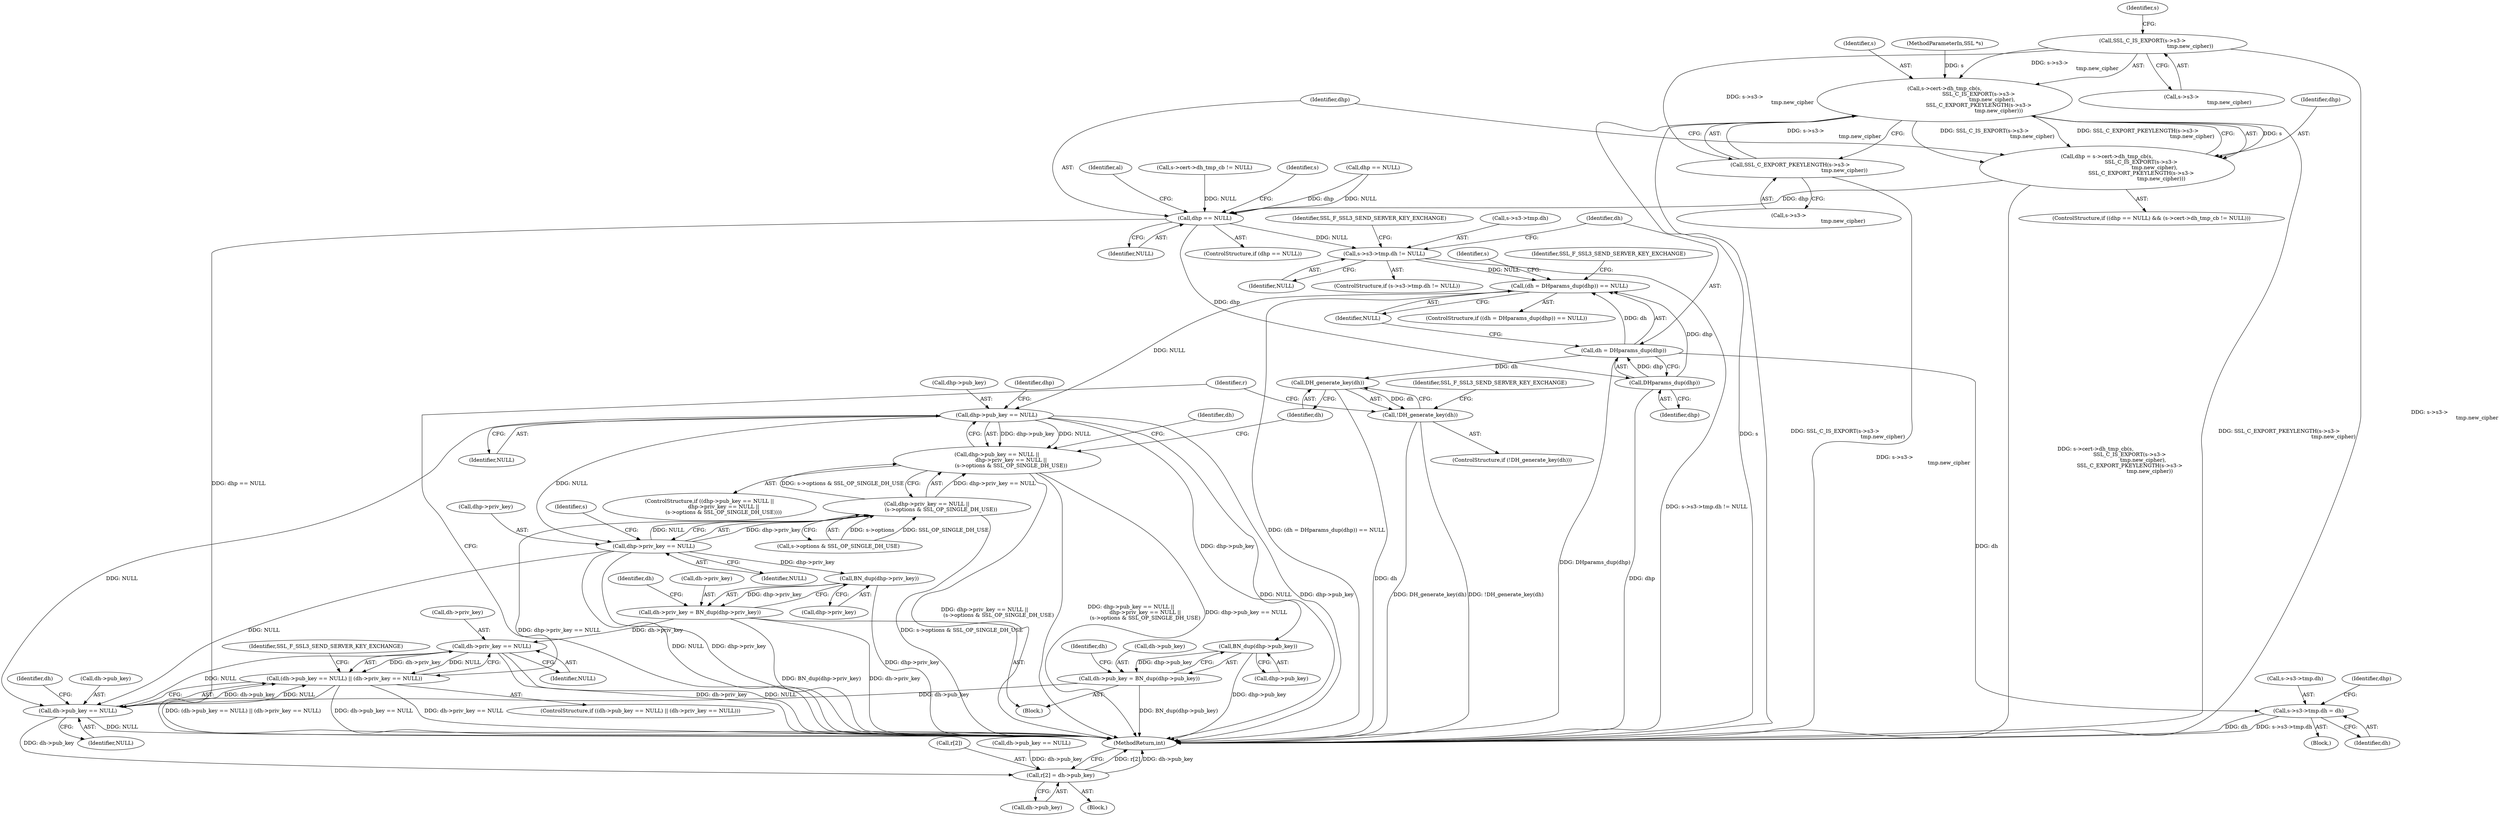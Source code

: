 digraph "1_openssl_c5b831f21d0d29d1e517d139d9d101763f60c9a2_1@pointer" {
"1000327" [label="(Call,SSL_C_IS_EXPORT(s->s3->\n                                                         tmp.new_cipher))"];
"1000325" [label="(Call,s->cert->dh_tmp_cb(s,\n                                         SSL_C_IS_EXPORT(s->s3->\n                                                         tmp.new_cipher),\n                                         SSL_C_EXPORT_PKEYLENGTH(s->s3->\n                                                                 tmp.new_cipher)))"];
"1000323" [label="(Call,dhp = s->cert->dh_tmp_cb(s,\n                                         SSL_C_IS_EXPORT(s->s3->\n                                                         tmp.new_cipher),\n                                         SSL_C_EXPORT_PKEYLENGTH(s->s3->\n                                                                 tmp.new_cipher)))"];
"1000344" [label="(Call,dhp == NULL)"];
"1000356" [label="(Call,s->s3->tmp.dh != NULL)"];
"1000371" [label="(Call,(dh = DHparams_dup(dhp)) == NULL)"];
"1000393" [label="(Call,dhp->pub_key == NULL)"];
"1000392" [label="(Call,dhp->pub_key == NULL ||\n                 dhp->priv_key == NULL ||\n                 (s->options & SSL_OP_SINGLE_DH_USE))"];
"1000399" [label="(Call,dhp->priv_key == NULL)"];
"1000398" [label="(Call,dhp->priv_key == NULL ||\n                 (s->options & SSL_OP_SINGLE_DH_USE))"];
"1000433" [label="(Call,BN_dup(dhp->priv_key))"];
"1000429" [label="(Call,dh->priv_key = BN_dup(dhp->priv_key))"];
"1000444" [label="(Call,dh->priv_key == NULL)"];
"1000438" [label="(Call,(dh->pub_key == NULL) || (dh->priv_key == NULL))"];
"1000439" [label="(Call,dh->pub_key == NULL)"];
"1000517" [label="(Call,r[2] = dh->pub_key)"];
"1000425" [label="(Call,BN_dup(dhp->pub_key))"];
"1000421" [label="(Call,dh->pub_key = BN_dup(dhp->pub_key))"];
"1000374" [label="(Call,DHparams_dup(dhp))"];
"1000372" [label="(Call,dh = DHparams_dup(dhp))"];
"1000382" [label="(Call,s->s3->tmp.dh = dh)"];
"1000412" [label="(Call,DH_generate_key(dh))"];
"1000411" [label="(Call,!DH_generate_key(dh))"];
"1000335" [label="(Call,SSL_C_EXPORT_PKEYLENGTH(s->s3->\n                                                                 tmp.new_cipher))"];
"1000439" [label="(Call,dh->pub_key == NULL)"];
"1000379" [label="(Identifier,SSL_F_SSL3_SEND_SERVER_KEY_EXCHANGE)"];
"1000421" [label="(Call,dh->pub_key = BN_dup(dhp->pub_key))"];
"1000360" [label="(Identifier,s)"];
"1000438" [label="(Call,(dh->pub_key == NULL) || (dh->priv_key == NULL))"];
"1000446" [label="(Identifier,dh)"];
"1000339" [label="(Identifier,s)"];
"1000311" [label="(ControlStructure,if ((dhp == NULL) && (s->cert->dh_tmp_cb != NULL)))"];
"1000386" [label="(Identifier,s)"];
"1000327" [label="(Call,SSL_C_IS_EXPORT(s->s3->\n                                                         tmp.new_cipher))"];
"1000344" [label="(Call,dhp == NULL)"];
"1000376" [label="(Identifier,NULL)"];
"1000326" [label="(Identifier,s)"];
"1000398" [label="(Call,dhp->priv_key == NULL ||\n                 (s->options & SSL_OP_SINGLE_DH_USE))"];
"1000413" [label="(Identifier,dh)"];
"1000524" [label="(MethodReturn,int)"];
"1000372" [label="(Call,dh = DHparams_dup(dhp))"];
"1000440" [label="(Call,dh->pub_key)"];
"1000335" [label="(Call,SSL_C_EXPORT_PKEYLENGTH(s->s3->\n                                                                 tmp.new_cipher))"];
"1000393" [label="(Call,dhp->pub_key == NULL)"];
"1000423" [label="(Identifier,dh)"];
"1000400" [label="(Call,dhp->priv_key)"];
"1000422" [label="(Call,dh->pub_key)"];
"1000383" [label="(Call,s->s3->tmp.dh)"];
"1000444" [label="(Call,dh->priv_key == NULL)"];
"1000356" [label="(Call,s->s3->tmp.dh != NULL)"];
"1000382" [label="(Call,s->s3->tmp.dh = dh)"];
"1000445" [label="(Call,dh->priv_key)"];
"1000355" [label="(ControlStructure,if (s->s3->tmp.dh != NULL))"];
"1000416" [label="(Identifier,SSL_F_SSL3_SEND_SERVER_KEY_EXCHANGE)"];
"1000364" [label="(Identifier,NULL)"];
"1000434" [label="(Call,dhp->priv_key)"];
"1000305" [label="(Block,)"];
"1000425" [label="(Call,BN_dup(dhp->pub_key))"];
"1000346" [label="(Identifier,NULL)"];
"1000451" [label="(Identifier,SSL_F_SSL3_SEND_SERVER_KEY_EXCHANGE)"];
"1000374" [label="(Call,DHparams_dup(dhp))"];
"1000412" [label="(Call,DH_generate_key(dh))"];
"1000391" [label="(ControlStructure,if ((dhp->pub_key == NULL ||\n                 dhp->priv_key == NULL ||\n                 (s->options & SSL_OP_SINGLE_DH_USE))))"];
"1000325" [label="(Call,s->cert->dh_tmp_cb(s,\n                                         SSL_C_IS_EXPORT(s->s3->\n                                                         tmp.new_cipher),\n                                         SSL_C_EXPORT_PKEYLENGTH(s->s3->\n                                                                 tmp.new_cipher)))"];
"1000399" [label="(Call,dhp->priv_key == NULL)"];
"1000420" [label="(Block,)"];
"1000456" [label="(Identifier,r)"];
"1000357" [label="(Call,s->s3->tmp.dh)"];
"1000403" [label="(Identifier,NULL)"];
"1000410" [label="(ControlStructure,if (!DH_generate_key(dh)))"];
"1000336" [label="(Call,s->s3->\n                                                                 tmp.new_cipher)"];
"1000343" [label="(ControlStructure,if (dhp == NULL))"];
"1000373" [label="(Identifier,dh)"];
"1000401" [label="(Identifier,dhp)"];
"1000406" [label="(Identifier,s)"];
"1000395" [label="(Identifier,dhp)"];
"1000521" [label="(Call,dh->pub_key)"];
"1000411" [label="(Call,!DH_generate_key(dh))"];
"1000394" [label="(Call,dhp->pub_key)"];
"1000433" [label="(Call,BN_dup(dhp->priv_key))"];
"1000324" [label="(Identifier,dhp)"];
"1000517" [label="(Call,r[2] = dh->pub_key)"];
"1000441" [label="(Identifier,dh)"];
"1000375" [label="(Identifier,dhp)"];
"1000390" [label="(Identifier,dh)"];
"1000328" [label="(Call,s->s3->\n                                                         tmp.new_cipher)"];
"1000437" [label="(ControlStructure,if ((dh->pub_key == NULL) || (dh->priv_key == NULL)))"];
"1000367" [label="(Identifier,SSL_F_SSL3_SEND_SERVER_KEY_EXCHANGE)"];
"1000349" [label="(Identifier,al)"];
"1000426" [label="(Call,dhp->pub_key)"];
"1000397" [label="(Identifier,NULL)"];
"1000518" [label="(Call,r[2])"];
"1000102" [label="(Block,)"];
"1000101" [label="(MethodParameterIn,SSL *s)"];
"1000323" [label="(Call,dhp = s->cert->dh_tmp_cb(s,\n                                         SSL_C_IS_EXPORT(s->s3->\n                                                         tmp.new_cipher),\n                                         SSL_C_EXPORT_PKEYLENGTH(s->s3->\n                                                                 tmp.new_cipher)))"];
"1000430" [label="(Call,dh->priv_key)"];
"1000488" [label="(Call,dh->pub_key == NULL)"];
"1000404" [label="(Call,s->options & SSL_OP_SINGLE_DH_USE)"];
"1000371" [label="(Call,(dh = DHparams_dup(dhp)) == NULL)"];
"1000313" [label="(Call,dhp == NULL)"];
"1000429" [label="(Call,dh->priv_key = BN_dup(dhp->priv_key))"];
"1000316" [label="(Call,s->cert->dh_tmp_cb != NULL)"];
"1000443" [label="(Identifier,NULL)"];
"1000431" [label="(Identifier,dh)"];
"1000345" [label="(Identifier,dhp)"];
"1000392" [label="(Call,dhp->pub_key == NULL ||\n                 dhp->priv_key == NULL ||\n                 (s->options & SSL_OP_SINGLE_DH_USE))"];
"1000448" [label="(Identifier,NULL)"];
"1000370" [label="(ControlStructure,if ((dh = DHparams_dup(dhp)) == NULL))"];
"1000327" -> "1000325"  [label="AST: "];
"1000327" -> "1000328"  [label="CFG: "];
"1000328" -> "1000327"  [label="AST: "];
"1000339" -> "1000327"  [label="CFG: "];
"1000327" -> "1000524"  [label="DDG: s->s3->\n                                                         tmp.new_cipher"];
"1000327" -> "1000325"  [label="DDG: s->s3->\n                                                         tmp.new_cipher"];
"1000327" -> "1000335"  [label="DDG: s->s3->\n                                                         tmp.new_cipher"];
"1000325" -> "1000323"  [label="AST: "];
"1000325" -> "1000335"  [label="CFG: "];
"1000326" -> "1000325"  [label="AST: "];
"1000335" -> "1000325"  [label="AST: "];
"1000323" -> "1000325"  [label="CFG: "];
"1000325" -> "1000524"  [label="DDG: s"];
"1000325" -> "1000524"  [label="DDG: SSL_C_IS_EXPORT(s->s3->\n                                                         tmp.new_cipher)"];
"1000325" -> "1000524"  [label="DDG: SSL_C_EXPORT_PKEYLENGTH(s->s3->\n                                                                 tmp.new_cipher)"];
"1000325" -> "1000323"  [label="DDG: s"];
"1000325" -> "1000323"  [label="DDG: SSL_C_IS_EXPORT(s->s3->\n                                                         tmp.new_cipher)"];
"1000325" -> "1000323"  [label="DDG: SSL_C_EXPORT_PKEYLENGTH(s->s3->\n                                                                 tmp.new_cipher)"];
"1000101" -> "1000325"  [label="DDG: s"];
"1000335" -> "1000325"  [label="DDG: s->s3->\n                                                                 tmp.new_cipher"];
"1000323" -> "1000311"  [label="AST: "];
"1000324" -> "1000323"  [label="AST: "];
"1000345" -> "1000323"  [label="CFG: "];
"1000323" -> "1000524"  [label="DDG: s->cert->dh_tmp_cb(s,\n                                         SSL_C_IS_EXPORT(s->s3->\n                                                         tmp.new_cipher),\n                                         SSL_C_EXPORT_PKEYLENGTH(s->s3->\n                                                                 tmp.new_cipher))"];
"1000323" -> "1000344"  [label="DDG: dhp"];
"1000344" -> "1000343"  [label="AST: "];
"1000344" -> "1000346"  [label="CFG: "];
"1000345" -> "1000344"  [label="AST: "];
"1000346" -> "1000344"  [label="AST: "];
"1000349" -> "1000344"  [label="CFG: "];
"1000360" -> "1000344"  [label="CFG: "];
"1000344" -> "1000524"  [label="DDG: dhp == NULL"];
"1000313" -> "1000344"  [label="DDG: dhp"];
"1000313" -> "1000344"  [label="DDG: NULL"];
"1000316" -> "1000344"  [label="DDG: NULL"];
"1000344" -> "1000356"  [label="DDG: NULL"];
"1000344" -> "1000374"  [label="DDG: dhp"];
"1000356" -> "1000355"  [label="AST: "];
"1000356" -> "1000364"  [label="CFG: "];
"1000357" -> "1000356"  [label="AST: "];
"1000364" -> "1000356"  [label="AST: "];
"1000367" -> "1000356"  [label="CFG: "];
"1000373" -> "1000356"  [label="CFG: "];
"1000356" -> "1000524"  [label="DDG: s->s3->tmp.dh != NULL"];
"1000356" -> "1000371"  [label="DDG: NULL"];
"1000371" -> "1000370"  [label="AST: "];
"1000371" -> "1000376"  [label="CFG: "];
"1000372" -> "1000371"  [label="AST: "];
"1000376" -> "1000371"  [label="AST: "];
"1000379" -> "1000371"  [label="CFG: "];
"1000386" -> "1000371"  [label="CFG: "];
"1000371" -> "1000524"  [label="DDG: (dh = DHparams_dup(dhp)) == NULL"];
"1000372" -> "1000371"  [label="DDG: dh"];
"1000374" -> "1000371"  [label="DDG: dhp"];
"1000371" -> "1000393"  [label="DDG: NULL"];
"1000393" -> "1000392"  [label="AST: "];
"1000393" -> "1000397"  [label="CFG: "];
"1000394" -> "1000393"  [label="AST: "];
"1000397" -> "1000393"  [label="AST: "];
"1000401" -> "1000393"  [label="CFG: "];
"1000392" -> "1000393"  [label="CFG: "];
"1000393" -> "1000524"  [label="DDG: NULL"];
"1000393" -> "1000524"  [label="DDG: dhp->pub_key"];
"1000393" -> "1000392"  [label="DDG: dhp->pub_key"];
"1000393" -> "1000392"  [label="DDG: NULL"];
"1000393" -> "1000399"  [label="DDG: NULL"];
"1000393" -> "1000425"  [label="DDG: dhp->pub_key"];
"1000393" -> "1000439"  [label="DDG: NULL"];
"1000392" -> "1000391"  [label="AST: "];
"1000392" -> "1000398"  [label="CFG: "];
"1000398" -> "1000392"  [label="AST: "];
"1000413" -> "1000392"  [label="CFG: "];
"1000423" -> "1000392"  [label="CFG: "];
"1000392" -> "1000524"  [label="DDG: dhp->priv_key == NULL ||\n                 (s->options & SSL_OP_SINGLE_DH_USE)"];
"1000392" -> "1000524"  [label="DDG: dhp->pub_key == NULL ||\n                 dhp->priv_key == NULL ||\n                 (s->options & SSL_OP_SINGLE_DH_USE)"];
"1000392" -> "1000524"  [label="DDG: dhp->pub_key == NULL"];
"1000398" -> "1000392"  [label="DDG: dhp->priv_key == NULL"];
"1000398" -> "1000392"  [label="DDG: s->options & SSL_OP_SINGLE_DH_USE"];
"1000399" -> "1000398"  [label="AST: "];
"1000399" -> "1000403"  [label="CFG: "];
"1000400" -> "1000399"  [label="AST: "];
"1000403" -> "1000399"  [label="AST: "];
"1000406" -> "1000399"  [label="CFG: "];
"1000398" -> "1000399"  [label="CFG: "];
"1000399" -> "1000524"  [label="DDG: NULL"];
"1000399" -> "1000524"  [label="DDG: dhp->priv_key"];
"1000399" -> "1000398"  [label="DDG: dhp->priv_key"];
"1000399" -> "1000398"  [label="DDG: NULL"];
"1000399" -> "1000433"  [label="DDG: dhp->priv_key"];
"1000399" -> "1000439"  [label="DDG: NULL"];
"1000398" -> "1000404"  [label="CFG: "];
"1000404" -> "1000398"  [label="AST: "];
"1000398" -> "1000524"  [label="DDG: s->options & SSL_OP_SINGLE_DH_USE"];
"1000398" -> "1000524"  [label="DDG: dhp->priv_key == NULL"];
"1000404" -> "1000398"  [label="DDG: s->options"];
"1000404" -> "1000398"  [label="DDG: SSL_OP_SINGLE_DH_USE"];
"1000433" -> "1000429"  [label="AST: "];
"1000433" -> "1000434"  [label="CFG: "];
"1000434" -> "1000433"  [label="AST: "];
"1000429" -> "1000433"  [label="CFG: "];
"1000433" -> "1000524"  [label="DDG: dhp->priv_key"];
"1000433" -> "1000429"  [label="DDG: dhp->priv_key"];
"1000429" -> "1000420"  [label="AST: "];
"1000430" -> "1000429"  [label="AST: "];
"1000441" -> "1000429"  [label="CFG: "];
"1000429" -> "1000524"  [label="DDG: BN_dup(dhp->priv_key)"];
"1000429" -> "1000524"  [label="DDG: dh->priv_key"];
"1000429" -> "1000444"  [label="DDG: dh->priv_key"];
"1000444" -> "1000438"  [label="AST: "];
"1000444" -> "1000448"  [label="CFG: "];
"1000445" -> "1000444"  [label="AST: "];
"1000448" -> "1000444"  [label="AST: "];
"1000438" -> "1000444"  [label="CFG: "];
"1000444" -> "1000524"  [label="DDG: dh->priv_key"];
"1000444" -> "1000524"  [label="DDG: NULL"];
"1000444" -> "1000438"  [label="DDG: dh->priv_key"];
"1000444" -> "1000438"  [label="DDG: NULL"];
"1000439" -> "1000444"  [label="DDG: NULL"];
"1000438" -> "1000437"  [label="AST: "];
"1000438" -> "1000439"  [label="CFG: "];
"1000439" -> "1000438"  [label="AST: "];
"1000451" -> "1000438"  [label="CFG: "];
"1000456" -> "1000438"  [label="CFG: "];
"1000438" -> "1000524"  [label="DDG: (dh->pub_key == NULL) || (dh->priv_key == NULL)"];
"1000438" -> "1000524"  [label="DDG: dh->pub_key == NULL"];
"1000438" -> "1000524"  [label="DDG: dh->priv_key == NULL"];
"1000439" -> "1000438"  [label="DDG: dh->pub_key"];
"1000439" -> "1000438"  [label="DDG: NULL"];
"1000439" -> "1000443"  [label="CFG: "];
"1000440" -> "1000439"  [label="AST: "];
"1000443" -> "1000439"  [label="AST: "];
"1000446" -> "1000439"  [label="CFG: "];
"1000439" -> "1000524"  [label="DDG: NULL"];
"1000421" -> "1000439"  [label="DDG: dh->pub_key"];
"1000439" -> "1000517"  [label="DDG: dh->pub_key"];
"1000517" -> "1000102"  [label="AST: "];
"1000517" -> "1000521"  [label="CFG: "];
"1000518" -> "1000517"  [label="AST: "];
"1000521" -> "1000517"  [label="AST: "];
"1000524" -> "1000517"  [label="CFG: "];
"1000517" -> "1000524"  [label="DDG: r[2]"];
"1000517" -> "1000524"  [label="DDG: dh->pub_key"];
"1000488" -> "1000517"  [label="DDG: dh->pub_key"];
"1000425" -> "1000421"  [label="AST: "];
"1000425" -> "1000426"  [label="CFG: "];
"1000426" -> "1000425"  [label="AST: "];
"1000421" -> "1000425"  [label="CFG: "];
"1000425" -> "1000524"  [label="DDG: dhp->pub_key"];
"1000425" -> "1000421"  [label="DDG: dhp->pub_key"];
"1000421" -> "1000420"  [label="AST: "];
"1000422" -> "1000421"  [label="AST: "];
"1000431" -> "1000421"  [label="CFG: "];
"1000421" -> "1000524"  [label="DDG: BN_dup(dhp->pub_key)"];
"1000374" -> "1000372"  [label="AST: "];
"1000374" -> "1000375"  [label="CFG: "];
"1000375" -> "1000374"  [label="AST: "];
"1000372" -> "1000374"  [label="CFG: "];
"1000374" -> "1000524"  [label="DDG: dhp"];
"1000374" -> "1000372"  [label="DDG: dhp"];
"1000373" -> "1000372"  [label="AST: "];
"1000376" -> "1000372"  [label="CFG: "];
"1000372" -> "1000524"  [label="DDG: DHparams_dup(dhp)"];
"1000372" -> "1000382"  [label="DDG: dh"];
"1000372" -> "1000412"  [label="DDG: dh"];
"1000382" -> "1000305"  [label="AST: "];
"1000382" -> "1000390"  [label="CFG: "];
"1000383" -> "1000382"  [label="AST: "];
"1000390" -> "1000382"  [label="AST: "];
"1000395" -> "1000382"  [label="CFG: "];
"1000382" -> "1000524"  [label="DDG: s->s3->tmp.dh"];
"1000382" -> "1000524"  [label="DDG: dh"];
"1000412" -> "1000411"  [label="AST: "];
"1000412" -> "1000413"  [label="CFG: "];
"1000413" -> "1000412"  [label="AST: "];
"1000411" -> "1000412"  [label="CFG: "];
"1000412" -> "1000524"  [label="DDG: dh"];
"1000412" -> "1000411"  [label="DDG: dh"];
"1000411" -> "1000410"  [label="AST: "];
"1000416" -> "1000411"  [label="CFG: "];
"1000456" -> "1000411"  [label="CFG: "];
"1000411" -> "1000524"  [label="DDG: !DH_generate_key(dh)"];
"1000411" -> "1000524"  [label="DDG: DH_generate_key(dh)"];
"1000335" -> "1000336"  [label="CFG: "];
"1000336" -> "1000335"  [label="AST: "];
"1000335" -> "1000524"  [label="DDG: s->s3->\n                                                                 tmp.new_cipher"];
}
